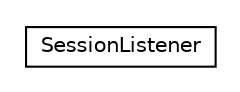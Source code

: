 #!/usr/local/bin/dot
#
# Class diagram 
# Generated by UMLGraph version R5_6-24-gf6e263 (http://www.umlgraph.org/)
#

digraph G {
	edge [fontname="Helvetica",fontsize=10,labelfontname="Helvetica",labelfontsize=10];
	node [fontname="Helvetica",fontsize=10,shape=plaintext];
	nodesep=0.25;
	ranksep=0.5;
	// net.trajano.auth.sample.SessionListener
	c26 [label=<<table title="net.trajano.auth.sample.SessionListener" border="0" cellborder="1" cellspacing="0" cellpadding="2" port="p" href="./SessionListener.html">
		<tr><td><table border="0" cellspacing="0" cellpadding="1">
<tr><td align="center" balign="center"> SessionListener </td></tr>
		</table></td></tr>
		</table>>, URL="./SessionListener.html", fontname="Helvetica", fontcolor="black", fontsize=10.0];
}

